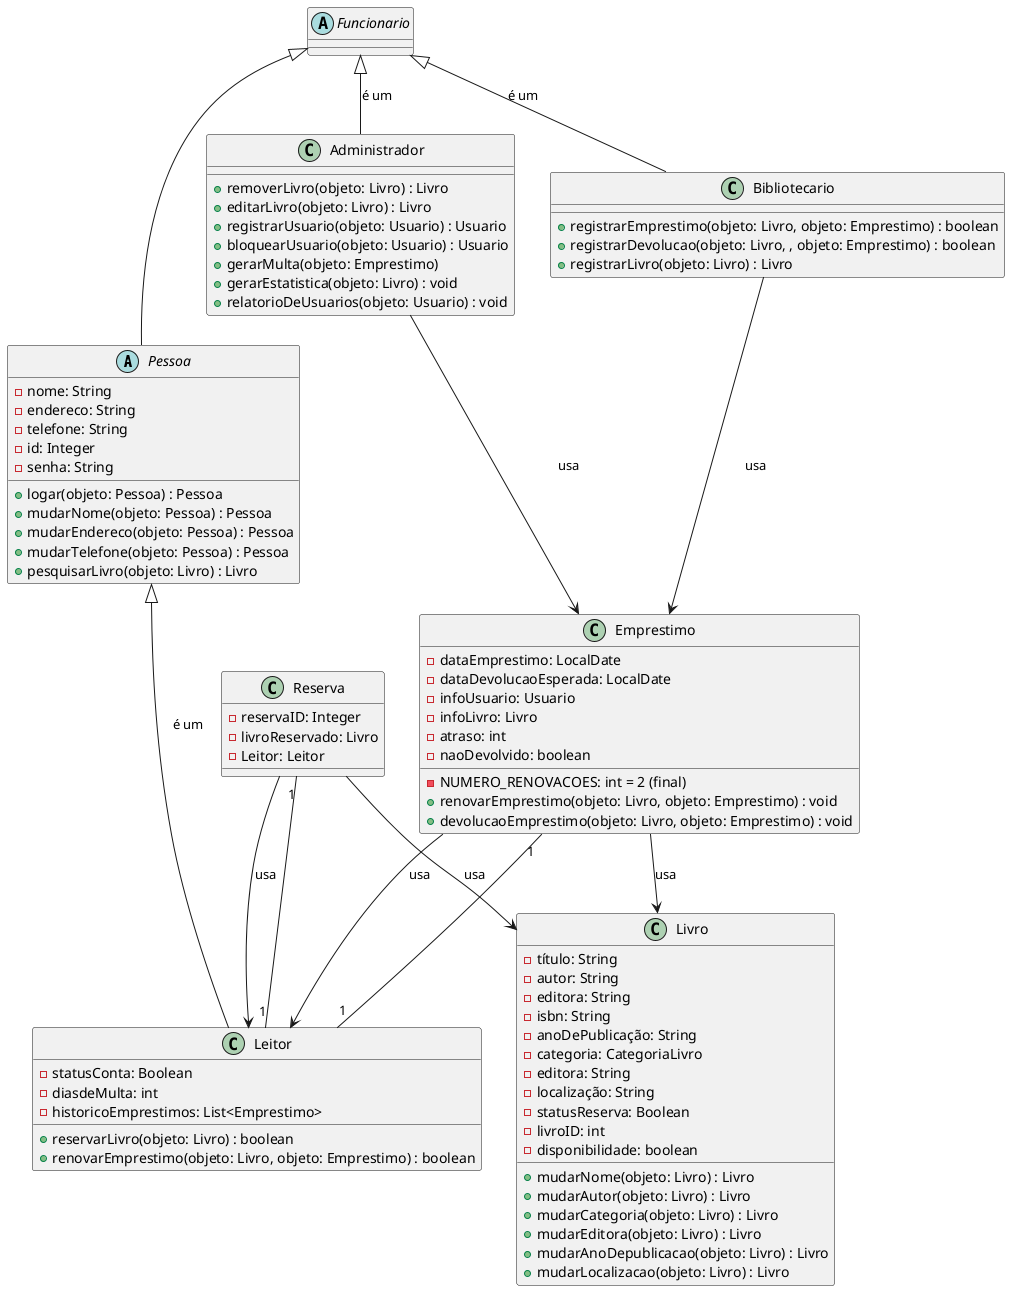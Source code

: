 @startuml PBL_JAVA

abstract class Pessoa{
    -nome: String
    -endereco: String
    -telefone: String
    -id: Integer
    -senha: String
    +logar(objeto: Pessoa) : Pessoa
    +mudarNome(objeto: Pessoa) : Pessoa
    +mudarEndereco(objeto: Pessoa) : Pessoa
    +mudarTelefone(objeto: Pessoa) : Pessoa
    +pesquisarLivro(objeto: Livro) : Livro
}

class Leitor {
    -statusConta: Boolean
    -diasdeMulta: int
    -historicoEmprestimos: List<Emprestimo>
    +reservarLivro(objeto: Livro) : boolean
    +renovarEmprestimo(objeto: Livro, objeto: Emprestimo) : boolean
}

class Bibliotecario{
    +registrarEmprestimo(objeto: Livro, objeto: Emprestimo) : boolean
    +registrarDevolucao(objeto: Livro, , objeto: Emprestimo) : boolean
    +registrarLivro(objeto: Livro) : Livro
}

class Administrador{
    +removerLivro(objeto: Livro) : Livro
    +editarLivro(objeto: Livro) : Livro
    +registrarUsuario(objeto: Usuario) : Usuario
    +bloquearUsuario(objeto: Usuario) : Usuario
    +gerarMulta(objeto: Emprestimo)
    +gerarEstatistica(objeto: Livro) : void
    +relatorioDeUsuarios(objeto: Usuario) : void
}

abstract class Funcionario{

}

class Livro{
    -título: String
    -autor: String
    -editora: String
    -isbn: String
    -anoDePublicação: String
    -categoria: CategoriaLivro
    -editora: String
    -localização: String
    -statusReserva: Boolean
    -livroID: int
    -disponibilidade: boolean
    +mudarNome(objeto: Livro) : Livro
    +mudarAutor(objeto: Livro) : Livro
    +mudarCategoria(objeto: Livro) : Livro
    +mudarEditora(objeto: Livro) : Livro
    +mudarAnoDepublicacao(objeto: Livro) : Livro
    +mudarLocalizacao(objeto: Livro) : Livro
}

class Emprestimo{
    -dataEmprestimo: LocalDate
    -dataDevolucaoEsperada: LocalDate
    -infoUsuario: Usuario
    -infoLivro: Livro
    -atraso: int
    -naoDevolvido: boolean
    -NUMERO_RENOVACOES: int = 2 (final)
    +renovarEmprestimo(objeto: Livro, objeto: Emprestimo) : void
    +devolucaoEmprestimo(objeto: Livro, objeto: Emprestimo) : void
}

class Reserva{
    -reservaID: Integer
    -livroReservado: Livro
    -Leitor: Leitor
}

Emprestimo --> Livro : usa
Emprestimo --> Leitor : usa
Reserva --> Livro : usa
Reserva --> Leitor : usa
Administrador --> Emprestimo : usa
Bibliotecario --> Emprestimo : usa

Emprestimo "1"--"1" Leitor
Reserva "1"--"1" Leitor

Funcionario <|-- Bibliotecario : é um
Funcionario <|-- Administrador : é um
Funcionario <|-- Pessoa
Pessoa <|-- Leitor : é um

@enduml